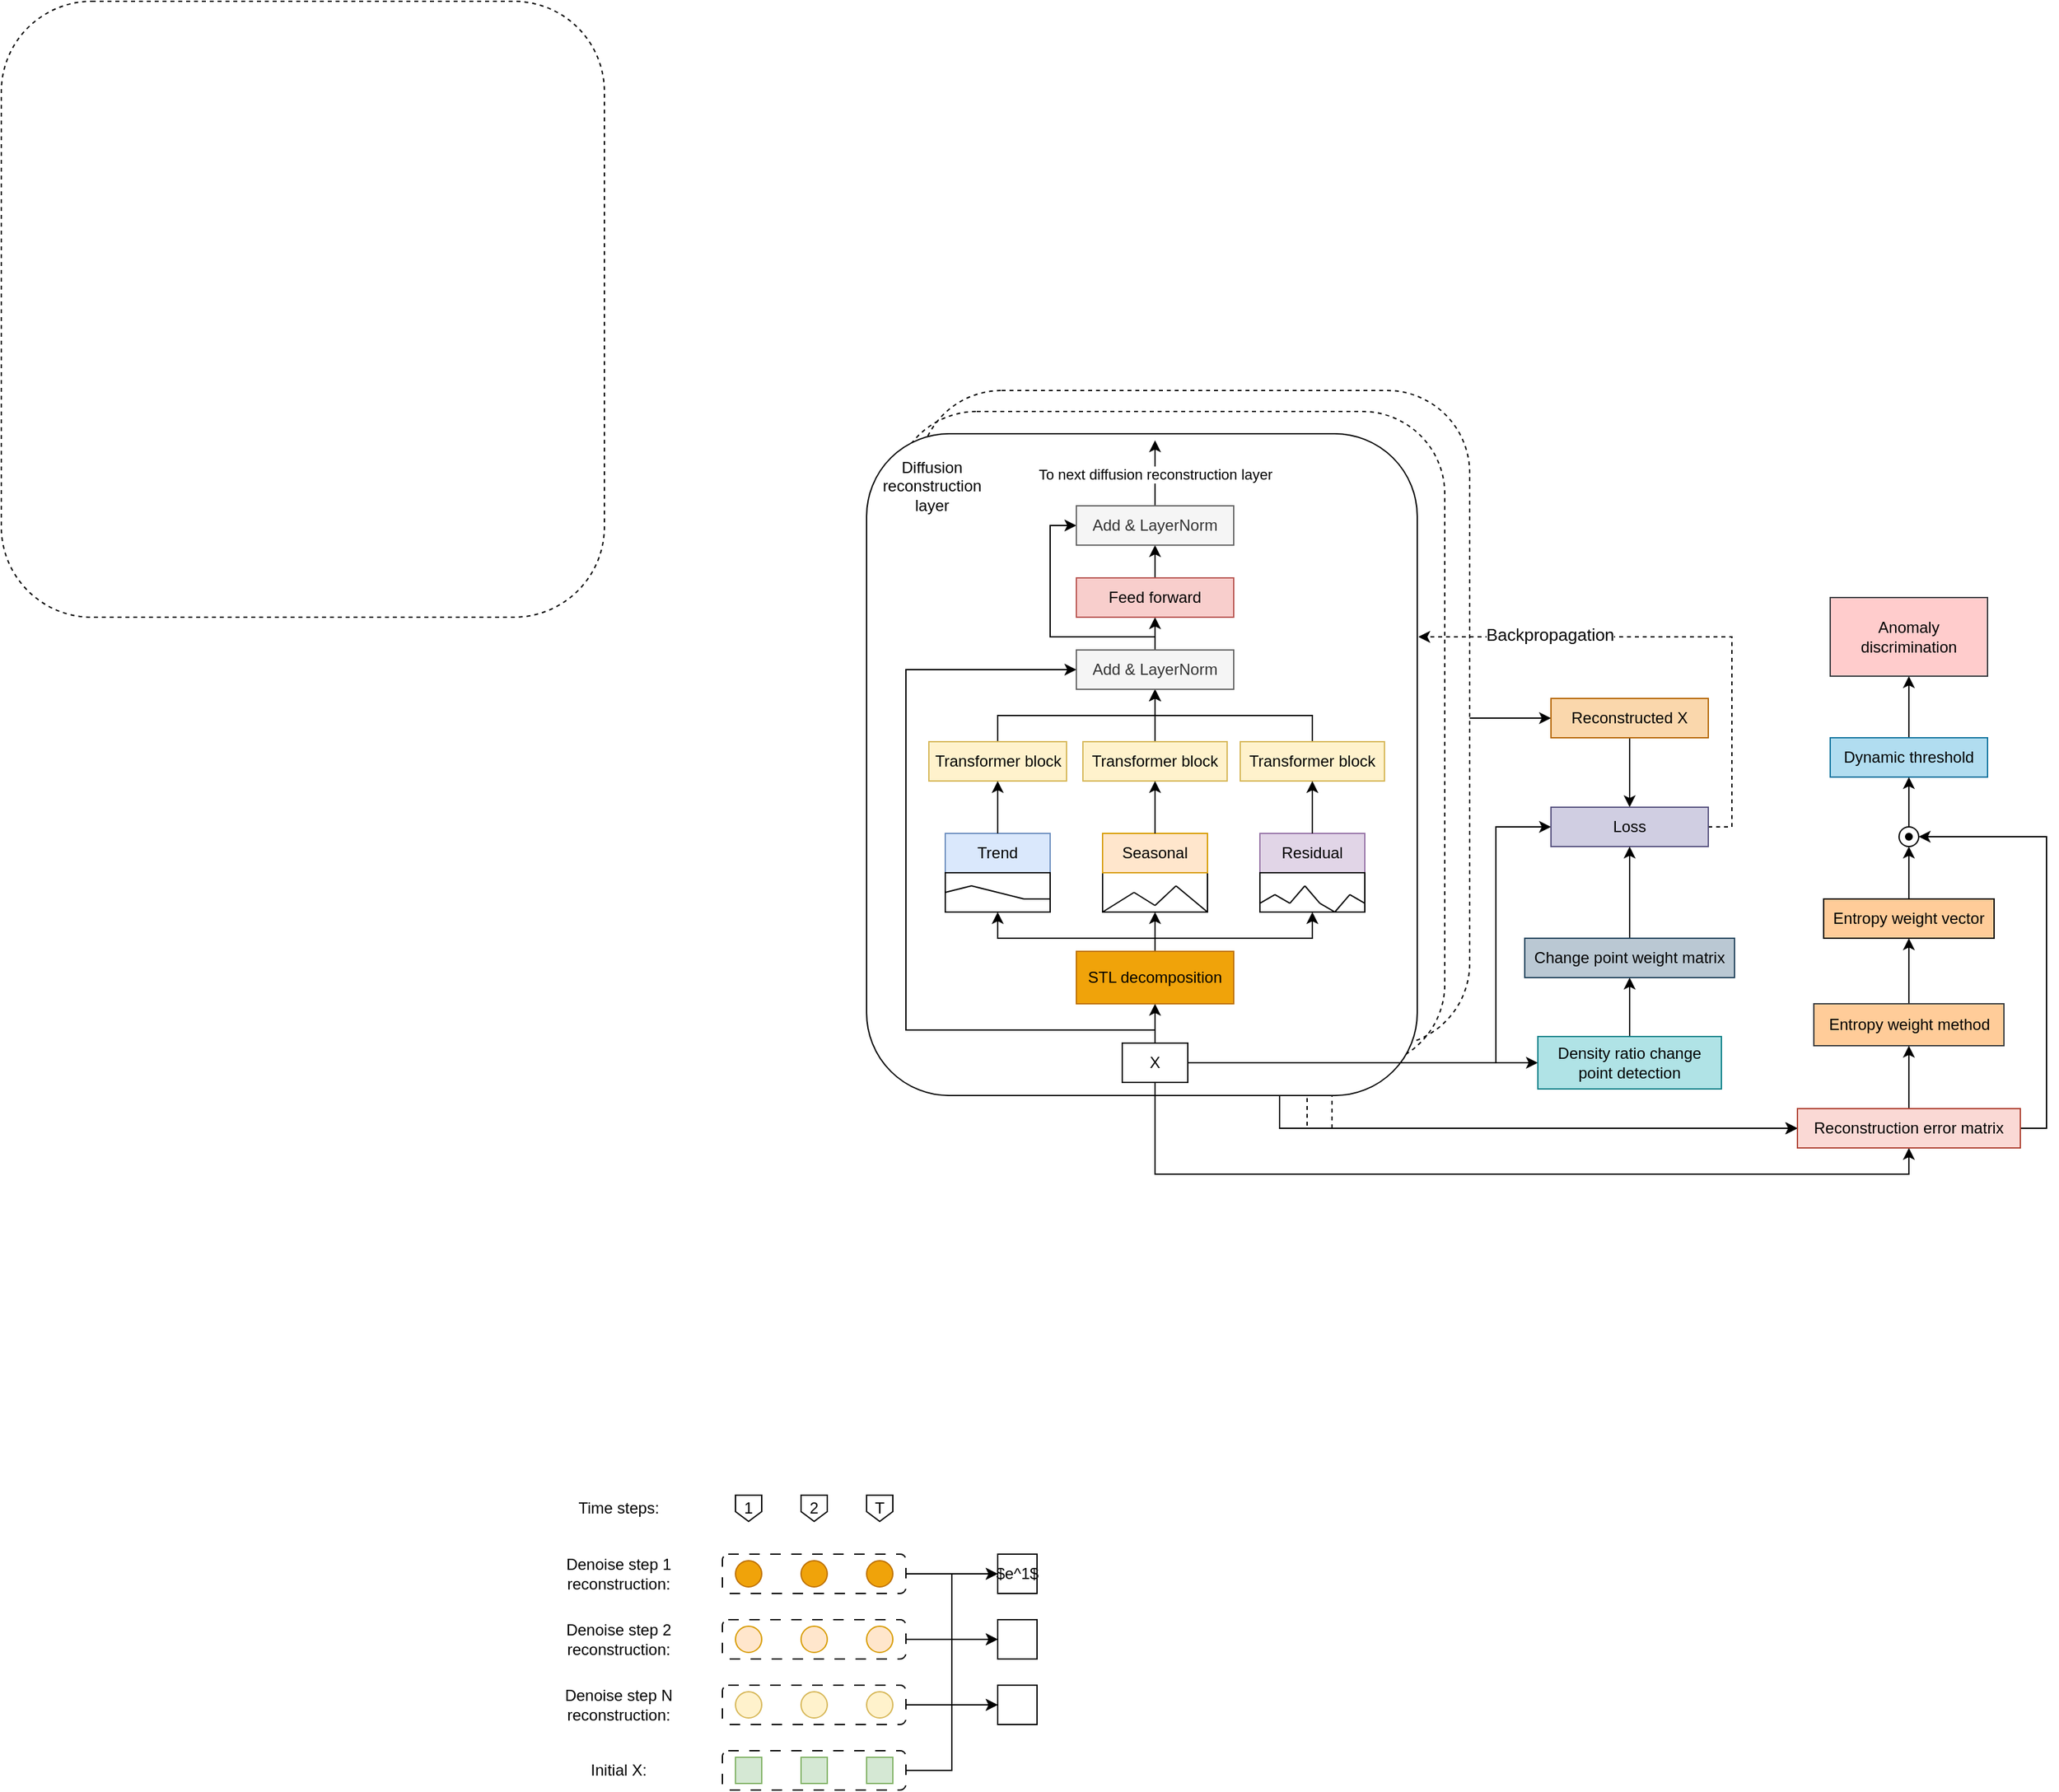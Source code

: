 <mxfile version="26.1.1">
  <diagram name="第 1 页" id="XNdrPRAzqTejw9C0-F5l">
    <mxGraphModel dx="1518" dy="1535" grid="1" gridSize="10" guides="1" tooltips="1" connect="1" arrows="1" fold="1" page="1" pageScale="1" pageWidth="827" pageHeight="1169" math="0" shadow="0">
      <root>
        <mxCell id="0" />
        <mxCell id="1" parent="0" />
        <mxCell id="PyTM0OaPz90ZbL3KX4yQ-135" style="edgeStyle=orthogonalEdgeStyle;rounded=0;orthogonalLoop=1;jettySize=auto;html=1;exitX=1;exitY=0.5;exitDx=0;exitDy=0;entryX=0;entryY=0.5;entryDx=0;entryDy=0;" edge="1" parent="1" source="PyTM0OaPz90ZbL3KX4yQ-125" target="PyTM0OaPz90ZbL3KX4yQ-129">
          <mxGeometry relative="1" as="geometry" />
        </mxCell>
        <mxCell id="PyTM0OaPz90ZbL3KX4yQ-125" value="" style="rounded=1;whiteSpace=wrap;html=1;fillColor=none;dashed=1;dashPattern=8 8;" vertex="1" parent="1">
          <mxGeometry x="-80" y="850" width="140" height="30" as="geometry" />
        </mxCell>
        <mxCell id="PyTM0OaPz90ZbL3KX4yQ-81" style="edgeStyle=orthogonalEdgeStyle;rounded=0;orthogonalLoop=1;jettySize=auto;html=1;exitX=0.75;exitY=1;exitDx=0;exitDy=0;entryX=0;entryY=0.5;entryDx=0;entryDy=0;dashed=1;" edge="1" parent="1" source="PyTM0OaPz90ZbL3KX4yQ-71" target="PyTM0OaPz90ZbL3KX4yQ-49">
          <mxGeometry relative="1" as="geometry">
            <mxPoint x="365.833" y="570" as="targetPoint" />
          </mxGeometry>
        </mxCell>
        <mxCell id="PyTM0OaPz90ZbL3KX4yQ-83" style="edgeStyle=orthogonalEdgeStyle;rounded=0;orthogonalLoop=1;jettySize=auto;html=1;exitX=0.75;exitY=1;exitDx=0;exitDy=0;entryX=0;entryY=0.5;entryDx=0;entryDy=0;dashed=1;" edge="1" parent="1" source="PyTM0OaPz90ZbL3KX4yQ-72" target="PyTM0OaPz90ZbL3KX4yQ-49">
          <mxGeometry relative="1" as="geometry">
            <mxPoint x="385" y="550" as="targetPoint" />
          </mxGeometry>
        </mxCell>
        <mxCell id="PyTM0OaPz90ZbL3KX4yQ-72" value="" style="rounded=1;whiteSpace=wrap;html=1;fillColor=none;dashed=1;" vertex="1" parent="1">
          <mxGeometry x="70" y="-38" width="420" height="500" as="geometry" />
        </mxCell>
        <mxCell id="PyTM0OaPz90ZbL3KX4yQ-71" value="" style="rounded=1;whiteSpace=wrap;html=1;fillColor=none;dashed=1;" vertex="1" parent="1">
          <mxGeometry x="51" y="-22" width="420" height="500" as="geometry" />
        </mxCell>
        <mxCell id="PyTM0OaPz90ZbL3KX4yQ-73" style="edgeStyle=orthogonalEdgeStyle;rounded=0;orthogonalLoop=1;jettySize=auto;html=1;exitX=1;exitY=0.5;exitDx=0;exitDy=0;entryX=0;entryY=0.5;entryDx=0;entryDy=0;" edge="1" parent="1" source="PyTM0OaPz90ZbL3KX4yQ-72" target="PyTM0OaPz90ZbL3KX4yQ-34">
          <mxGeometry relative="1" as="geometry" />
        </mxCell>
        <mxCell id="PyTM0OaPz90ZbL3KX4yQ-39" value="" style="rounded=1;whiteSpace=wrap;html=1;fillColor=none;dashed=1;" vertex="1" parent="1">
          <mxGeometry x="-630" y="-335" width="460" height="470" as="geometry" />
        </mxCell>
        <mxCell id="PyTM0OaPz90ZbL3KX4yQ-84" style="edgeStyle=orthogonalEdgeStyle;rounded=0;orthogonalLoop=1;jettySize=auto;html=1;exitX=0.75;exitY=1;exitDx=0;exitDy=0;entryX=0;entryY=0.5;entryDx=0;entryDy=0;" edge="1" parent="1" source="PyTM0OaPz90ZbL3KX4yQ-37" target="PyTM0OaPz90ZbL3KX4yQ-49">
          <mxGeometry relative="1" as="geometry">
            <mxPoint x="345" y="560" as="targetPoint" />
          </mxGeometry>
        </mxCell>
        <mxCell id="PyTM0OaPz90ZbL3KX4yQ-37" value="" style="rounded=1;whiteSpace=wrap;html=1;fillColor=default;" vertex="1" parent="1">
          <mxGeometry x="30" y="-5" width="420" height="505" as="geometry" />
        </mxCell>
        <mxCell id="PyTM0OaPz90ZbL3KX4yQ-51" style="edgeStyle=orthogonalEdgeStyle;rounded=0;orthogonalLoop=1;jettySize=auto;html=1;exitX=0.5;exitY=0;exitDx=0;exitDy=0;entryX=0.5;entryY=1;entryDx=0;entryDy=0;" edge="1" parent="1" source="PyTM0OaPz90ZbL3KX4yQ-1" target="PyTM0OaPz90ZbL3KX4yQ-5">
          <mxGeometry relative="1" as="geometry" />
        </mxCell>
        <mxCell id="PyTM0OaPz90ZbL3KX4yQ-69" style="edgeStyle=orthogonalEdgeStyle;rounded=0;orthogonalLoop=1;jettySize=auto;html=1;exitX=1;exitY=0.5;exitDx=0;exitDy=0;entryX=0;entryY=0.5;entryDx=0;entryDy=0;" edge="1" parent="1" source="PyTM0OaPz90ZbL3KX4yQ-1" target="PyTM0OaPz90ZbL3KX4yQ-33">
          <mxGeometry relative="1" as="geometry" />
        </mxCell>
        <mxCell id="PyTM0OaPz90ZbL3KX4yQ-75" style="edgeStyle=orthogonalEdgeStyle;rounded=0;orthogonalLoop=1;jettySize=auto;html=1;exitX=1;exitY=0.5;exitDx=0;exitDy=0;entryX=0;entryY=0.5;entryDx=0;entryDy=0;" edge="1" parent="1" source="PyTM0OaPz90ZbL3KX4yQ-1" target="PyTM0OaPz90ZbL3KX4yQ-44">
          <mxGeometry relative="1" as="geometry">
            <Array as="points">
              <mxPoint x="510" y="475" />
              <mxPoint x="510" y="295" />
            </Array>
          </mxGeometry>
        </mxCell>
        <mxCell id="PyTM0OaPz90ZbL3KX4yQ-85" style="edgeStyle=orthogonalEdgeStyle;rounded=0;orthogonalLoop=1;jettySize=auto;html=1;exitX=0.5;exitY=1;exitDx=0;exitDy=0;entryX=0.5;entryY=1;entryDx=0;entryDy=0;" edge="1" parent="1" source="PyTM0OaPz90ZbL3KX4yQ-1" target="PyTM0OaPz90ZbL3KX4yQ-49">
          <mxGeometry relative="1" as="geometry">
            <mxPoint x="250" y="570" as="targetPoint" />
          </mxGeometry>
        </mxCell>
        <mxCell id="PyTM0OaPz90ZbL3KX4yQ-1" value="X" style="rounded=0;whiteSpace=wrap;html=1;" vertex="1" parent="1">
          <mxGeometry x="225" y="460" width="50" height="30" as="geometry" />
        </mxCell>
        <mxCell id="PyTM0OaPz90ZbL3KX4yQ-52" style="edgeStyle=orthogonalEdgeStyle;rounded=0;orthogonalLoop=1;jettySize=auto;html=1;exitX=0.5;exitY=0;exitDx=0;exitDy=0;entryX=0.5;entryY=1;entryDx=0;entryDy=0;" edge="1" parent="1" source="PyTM0OaPz90ZbL3KX4yQ-5" target="PyTM0OaPz90ZbL3KX4yQ-6">
          <mxGeometry relative="1" as="geometry">
            <Array as="points">
              <mxPoint x="250" y="380" />
              <mxPoint x="130" y="380" />
            </Array>
          </mxGeometry>
        </mxCell>
        <mxCell id="PyTM0OaPz90ZbL3KX4yQ-56" style="edgeStyle=orthogonalEdgeStyle;rounded=0;orthogonalLoop=1;jettySize=auto;html=1;exitX=0.5;exitY=0;exitDx=0;exitDy=0;entryX=0.5;entryY=1;entryDx=0;entryDy=0;" edge="1" parent="1" source="PyTM0OaPz90ZbL3KX4yQ-5" target="PyTM0OaPz90ZbL3KX4yQ-18">
          <mxGeometry relative="1" as="geometry" />
        </mxCell>
        <mxCell id="PyTM0OaPz90ZbL3KX4yQ-57" style="edgeStyle=orthogonalEdgeStyle;rounded=0;orthogonalLoop=1;jettySize=auto;html=1;exitX=0.5;exitY=0;exitDx=0;exitDy=0;entryX=0.5;entryY=1;entryDx=0;entryDy=0;" edge="1" parent="1" source="PyTM0OaPz90ZbL3KX4yQ-5" target="PyTM0OaPz90ZbL3KX4yQ-20">
          <mxGeometry relative="1" as="geometry">
            <Array as="points">
              <mxPoint x="250" y="380" />
              <mxPoint x="370" y="380" />
            </Array>
          </mxGeometry>
        </mxCell>
        <mxCell id="PyTM0OaPz90ZbL3KX4yQ-5" value="STL decomposition" style="rounded=0;whiteSpace=wrap;html=1;fillColor=#f0a30a;strokeColor=#BD7000;fontColor=#000000;" vertex="1" parent="1">
          <mxGeometry x="190" y="390" width="120" height="40" as="geometry" />
        </mxCell>
        <mxCell id="PyTM0OaPz90ZbL3KX4yQ-60" style="edgeStyle=orthogonalEdgeStyle;rounded=0;orthogonalLoop=1;jettySize=auto;html=1;exitX=0.5;exitY=0;exitDx=0;exitDy=0;entryX=0.5;entryY=1;entryDx=0;entryDy=0;" edge="1" parent="1" source="PyTM0OaPz90ZbL3KX4yQ-29" target="PyTM0OaPz90ZbL3KX4yQ-32">
          <mxGeometry relative="1" as="geometry" />
        </mxCell>
        <mxCell id="PyTM0OaPz90ZbL3KX4yQ-29" value="Transformer block" style="rounded=0;whiteSpace=wrap;html=1;fillColor=#fff2cc;strokeColor=#d6b656;" vertex="1" parent="1">
          <mxGeometry x="77.5" y="230" width="105" height="30" as="geometry" />
        </mxCell>
        <mxCell id="PyTM0OaPz90ZbL3KX4yQ-61" style="edgeStyle=orthogonalEdgeStyle;rounded=0;orthogonalLoop=1;jettySize=auto;html=1;exitX=0.5;exitY=0;exitDx=0;exitDy=0;entryX=0.5;entryY=1;entryDx=0;entryDy=0;" edge="1" parent="1" source="PyTM0OaPz90ZbL3KX4yQ-30" target="PyTM0OaPz90ZbL3KX4yQ-32">
          <mxGeometry relative="1" as="geometry" />
        </mxCell>
        <mxCell id="PyTM0OaPz90ZbL3KX4yQ-30" value="Transformer block" style="rounded=0;whiteSpace=wrap;html=1;fillColor=#fff2cc;strokeColor=#d6b656;" vertex="1" parent="1">
          <mxGeometry x="195" y="230" width="110" height="30" as="geometry" />
        </mxCell>
        <mxCell id="PyTM0OaPz90ZbL3KX4yQ-62" style="edgeStyle=orthogonalEdgeStyle;rounded=0;orthogonalLoop=1;jettySize=auto;html=1;exitX=0.5;exitY=0;exitDx=0;exitDy=0;entryX=0.5;entryY=1;entryDx=0;entryDy=0;" edge="1" parent="1" source="PyTM0OaPz90ZbL3KX4yQ-31" target="PyTM0OaPz90ZbL3KX4yQ-32">
          <mxGeometry relative="1" as="geometry" />
        </mxCell>
        <mxCell id="PyTM0OaPz90ZbL3KX4yQ-31" value="Transformer block" style="rounded=0;whiteSpace=wrap;html=1;fillColor=#fff2cc;strokeColor=#d6b656;" vertex="1" parent="1">
          <mxGeometry x="315" y="230" width="110" height="30" as="geometry" />
        </mxCell>
        <mxCell id="PyTM0OaPz90ZbL3KX4yQ-63" style="edgeStyle=orthogonalEdgeStyle;rounded=0;orthogonalLoop=1;jettySize=auto;html=1;exitX=0.5;exitY=0;exitDx=0;exitDy=0;entryX=0.5;entryY=1;entryDx=0;entryDy=0;" edge="1" parent="1" source="PyTM0OaPz90ZbL3KX4yQ-32" target="PyTM0OaPz90ZbL3KX4yQ-35">
          <mxGeometry relative="1" as="geometry" />
        </mxCell>
        <mxCell id="PyTM0OaPz90ZbL3KX4yQ-66" style="edgeStyle=orthogonalEdgeStyle;rounded=0;orthogonalLoop=1;jettySize=auto;html=1;exitX=0.5;exitY=0;exitDx=0;exitDy=0;entryX=0;entryY=0.5;entryDx=0;entryDy=0;" edge="1" parent="1" source="PyTM0OaPz90ZbL3KX4yQ-32" target="PyTM0OaPz90ZbL3KX4yQ-36">
          <mxGeometry relative="1" as="geometry">
            <Array as="points">
              <mxPoint x="250" y="150" />
              <mxPoint x="170" y="150" />
              <mxPoint x="170" y="65" />
            </Array>
          </mxGeometry>
        </mxCell>
        <mxCell id="PyTM0OaPz90ZbL3KX4yQ-32" value="Add &amp;amp; LayerNorm" style="rounded=0;whiteSpace=wrap;html=1;fillColor=#f5f5f5;fontColor=#333333;strokeColor=#666666;" vertex="1" parent="1">
          <mxGeometry x="190" y="160" width="120" height="30" as="geometry" />
        </mxCell>
        <mxCell id="PyTM0OaPz90ZbL3KX4yQ-70" style="edgeStyle=orthogonalEdgeStyle;rounded=0;orthogonalLoop=1;jettySize=auto;html=1;exitX=0.5;exitY=0;exitDx=0;exitDy=0;entryX=0.5;entryY=1;entryDx=0;entryDy=0;" edge="1" parent="1" source="PyTM0OaPz90ZbL3KX4yQ-33" target="PyTM0OaPz90ZbL3KX4yQ-45">
          <mxGeometry relative="1" as="geometry" />
        </mxCell>
        <mxCell id="PyTM0OaPz90ZbL3KX4yQ-33" value="Density ratio change point detection" style="rounded=0;whiteSpace=wrap;html=1;fillColor=#b0e3e6;strokeColor=#0e8088;" vertex="1" parent="1">
          <mxGeometry x="542" y="455" width="140" height="40" as="geometry" />
        </mxCell>
        <mxCell id="PyTM0OaPz90ZbL3KX4yQ-76" style="edgeStyle=orthogonalEdgeStyle;rounded=0;orthogonalLoop=1;jettySize=auto;html=1;exitX=0.5;exitY=1;exitDx=0;exitDy=0;entryX=0.5;entryY=0;entryDx=0;entryDy=0;" edge="1" parent="1" source="PyTM0OaPz90ZbL3KX4yQ-34" target="PyTM0OaPz90ZbL3KX4yQ-44">
          <mxGeometry relative="1" as="geometry" />
        </mxCell>
        <mxCell id="PyTM0OaPz90ZbL3KX4yQ-34" value="Reconstructed X" style="rounded=0;whiteSpace=wrap;html=1;fillColor=#fad7ac;strokeColor=#b46504;" vertex="1" parent="1">
          <mxGeometry x="552" y="197" width="120" height="30" as="geometry" />
        </mxCell>
        <mxCell id="PyTM0OaPz90ZbL3KX4yQ-64" style="edgeStyle=orthogonalEdgeStyle;rounded=0;orthogonalLoop=1;jettySize=auto;html=1;exitX=0.5;exitY=0;exitDx=0;exitDy=0;entryX=0.5;entryY=1;entryDx=0;entryDy=0;" edge="1" parent="1" source="PyTM0OaPz90ZbL3KX4yQ-35" target="PyTM0OaPz90ZbL3KX4yQ-36">
          <mxGeometry relative="1" as="geometry" />
        </mxCell>
        <mxCell id="PyTM0OaPz90ZbL3KX4yQ-35" value="Feed forward" style="rounded=0;whiteSpace=wrap;html=1;fillColor=#f8cecc;strokeColor=#b85450;" vertex="1" parent="1">
          <mxGeometry x="190" y="105" width="120" height="30" as="geometry" />
        </mxCell>
        <mxCell id="PyTM0OaPz90ZbL3KX4yQ-67" style="edgeStyle=orthogonalEdgeStyle;rounded=0;orthogonalLoop=1;jettySize=auto;html=1;exitX=0.5;exitY=0;exitDx=0;exitDy=0;" edge="1" parent="1" source="PyTM0OaPz90ZbL3KX4yQ-36">
          <mxGeometry relative="1" as="geometry">
            <mxPoint x="250" as="targetPoint" />
          </mxGeometry>
        </mxCell>
        <mxCell id="PyTM0OaPz90ZbL3KX4yQ-68" value="To next diffusion reconstruction layer" style="edgeLabel;html=1;align=center;verticalAlign=middle;resizable=0;points=[];" vertex="1" connectable="0" parent="PyTM0OaPz90ZbL3KX4yQ-67">
          <mxGeometry x="-0.055" relative="1" as="geometry">
            <mxPoint as="offset" />
          </mxGeometry>
        </mxCell>
        <mxCell id="PyTM0OaPz90ZbL3KX4yQ-36" value="Add &amp;amp; LayerNorm" style="rounded=0;whiteSpace=wrap;html=1;fillColor=#f5f5f5;fontColor=#333333;strokeColor=#666666;" vertex="1" parent="1">
          <mxGeometry x="190" y="50" width="120" height="30" as="geometry" />
        </mxCell>
        <mxCell id="PyTM0OaPz90ZbL3KX4yQ-40" value="" style="group" vertex="1" connectable="0" parent="1">
          <mxGeometry x="210" y="300" width="80" height="60" as="geometry" />
        </mxCell>
        <mxCell id="PyTM0OaPz90ZbL3KX4yQ-18" value="" style="rounded=0;whiteSpace=wrap;html=1;" vertex="1" parent="PyTM0OaPz90ZbL3KX4yQ-40">
          <mxGeometry y="30" width="80" height="30" as="geometry" />
        </mxCell>
        <mxCell id="PyTM0OaPz90ZbL3KX4yQ-3" value="Seasonal" style="rounded=0;whiteSpace=wrap;html=1;fillColor=#ffe6cc;strokeColor=#d79b00;" vertex="1" parent="PyTM0OaPz90ZbL3KX4yQ-40">
          <mxGeometry width="80" height="30" as="geometry" />
        </mxCell>
        <mxCell id="PyTM0OaPz90ZbL3KX4yQ-19" value="" style="group" vertex="1" connectable="0" parent="PyTM0OaPz90ZbL3KX4yQ-40">
          <mxGeometry y="40" width="80" height="20" as="geometry" />
        </mxCell>
        <mxCell id="PyTM0OaPz90ZbL3KX4yQ-14" value="" style="endArrow=none;html=1;rounded=0;" edge="1" parent="PyTM0OaPz90ZbL3KX4yQ-19">
          <mxGeometry width="50" height="50" relative="1" as="geometry">
            <mxPoint y="20" as="sourcePoint" />
            <mxPoint x="24" y="5" as="targetPoint" />
          </mxGeometry>
        </mxCell>
        <mxCell id="PyTM0OaPz90ZbL3KX4yQ-15" value="" style="endArrow=none;html=1;rounded=0;" edge="1" parent="PyTM0OaPz90ZbL3KX4yQ-19">
          <mxGeometry width="50" height="50" relative="1" as="geometry">
            <mxPoint x="24" y="5" as="sourcePoint" />
            <mxPoint x="40" y="15" as="targetPoint" />
          </mxGeometry>
        </mxCell>
        <mxCell id="PyTM0OaPz90ZbL3KX4yQ-16" value="" style="endArrow=none;html=1;rounded=0;" edge="1" parent="PyTM0OaPz90ZbL3KX4yQ-19">
          <mxGeometry width="50" height="50" relative="1" as="geometry">
            <mxPoint x="40" y="15" as="sourcePoint" />
            <mxPoint x="56" as="targetPoint" />
          </mxGeometry>
        </mxCell>
        <mxCell id="PyTM0OaPz90ZbL3KX4yQ-17" value="" style="endArrow=none;html=1;rounded=0;" edge="1" parent="PyTM0OaPz90ZbL3KX4yQ-19">
          <mxGeometry width="50" height="50" relative="1" as="geometry">
            <mxPoint x="56" as="sourcePoint" />
            <mxPoint x="80" y="20" as="targetPoint" />
          </mxGeometry>
        </mxCell>
        <mxCell id="PyTM0OaPz90ZbL3KX4yQ-41" value="" style="group" vertex="1" connectable="0" parent="1">
          <mxGeometry x="330" y="300" width="170" height="180" as="geometry" />
        </mxCell>
        <mxCell id="PyTM0OaPz90ZbL3KX4yQ-4" value="Residual" style="rounded=0;whiteSpace=wrap;html=1;fillColor=#e1d5e7;strokeColor=#9673a6;" vertex="1" parent="PyTM0OaPz90ZbL3KX4yQ-41">
          <mxGeometry width="80" height="30" as="geometry" />
        </mxCell>
        <mxCell id="PyTM0OaPz90ZbL3KX4yQ-20" value="" style="rounded=0;whiteSpace=wrap;html=1;" vertex="1" parent="PyTM0OaPz90ZbL3KX4yQ-41">
          <mxGeometry y="30" width="80" height="30" as="geometry" />
        </mxCell>
        <mxCell id="PyTM0OaPz90ZbL3KX4yQ-28" value="" style="group" vertex="1" connectable="0" parent="PyTM0OaPz90ZbL3KX4yQ-41">
          <mxGeometry y="40" width="80" height="20" as="geometry" />
        </mxCell>
        <mxCell id="PyTM0OaPz90ZbL3KX4yQ-21" value="" style="endArrow=none;html=1;rounded=0;" edge="1" parent="PyTM0OaPz90ZbL3KX4yQ-28">
          <mxGeometry width="50" height="50" relative="1" as="geometry">
            <mxPoint y="13.333" as="sourcePoint" />
            <mxPoint x="11.429" y="6.667" as="targetPoint" />
          </mxGeometry>
        </mxCell>
        <mxCell id="PyTM0OaPz90ZbL3KX4yQ-22" value="" style="endArrow=none;html=1;rounded=0;" edge="1" parent="PyTM0OaPz90ZbL3KX4yQ-28">
          <mxGeometry width="50" height="50" relative="1" as="geometry">
            <mxPoint x="11.429" y="6.667" as="sourcePoint" />
            <mxPoint x="22.857" y="13.333" as="targetPoint" />
          </mxGeometry>
        </mxCell>
        <mxCell id="PyTM0OaPz90ZbL3KX4yQ-23" value="" style="endArrow=none;html=1;rounded=0;" edge="1" parent="PyTM0OaPz90ZbL3KX4yQ-28">
          <mxGeometry width="50" height="50" relative="1" as="geometry">
            <mxPoint x="22.857" y="13.333" as="sourcePoint" />
            <mxPoint x="34.286" as="targetPoint" />
          </mxGeometry>
        </mxCell>
        <mxCell id="PyTM0OaPz90ZbL3KX4yQ-24" value="" style="endArrow=none;html=1;rounded=0;" edge="1" parent="PyTM0OaPz90ZbL3KX4yQ-28">
          <mxGeometry width="50" height="50" relative="1" as="geometry">
            <mxPoint x="34.286" as="sourcePoint" />
            <mxPoint x="45.714" y="13.333" as="targetPoint" />
          </mxGeometry>
        </mxCell>
        <mxCell id="PyTM0OaPz90ZbL3KX4yQ-25" value="" style="endArrow=none;html=1;rounded=0;" edge="1" parent="PyTM0OaPz90ZbL3KX4yQ-28">
          <mxGeometry width="50" height="50" relative="1" as="geometry">
            <mxPoint x="45.714" y="13.333" as="sourcePoint" />
            <mxPoint x="57.143" y="20" as="targetPoint" />
          </mxGeometry>
        </mxCell>
        <mxCell id="PyTM0OaPz90ZbL3KX4yQ-26" value="" style="endArrow=none;html=1;rounded=0;" edge="1" parent="PyTM0OaPz90ZbL3KX4yQ-28">
          <mxGeometry width="50" height="50" relative="1" as="geometry">
            <mxPoint x="57.143" y="20" as="sourcePoint" />
            <mxPoint x="68.571" y="6.667" as="targetPoint" />
          </mxGeometry>
        </mxCell>
        <mxCell id="PyTM0OaPz90ZbL3KX4yQ-27" value="" style="endArrow=none;html=1;rounded=0;" edge="1" parent="PyTM0OaPz90ZbL3KX4yQ-28">
          <mxGeometry width="50" height="50" relative="1" as="geometry">
            <mxPoint x="68.571" y="6.667" as="sourcePoint" />
            <mxPoint x="80" y="13.333" as="targetPoint" />
          </mxGeometry>
        </mxCell>
        <mxCell id="PyTM0OaPz90ZbL3KX4yQ-42" value="" style="group" vertex="1" connectable="0" parent="1">
          <mxGeometry x="90" y="300" width="80" height="60" as="geometry" />
        </mxCell>
        <mxCell id="PyTM0OaPz90ZbL3KX4yQ-2" value="Trend" style="rounded=0;whiteSpace=wrap;html=1;fillColor=#dae8fc;strokeColor=#6c8ebf;" vertex="1" parent="PyTM0OaPz90ZbL3KX4yQ-42">
          <mxGeometry width="80" height="30" as="geometry" />
        </mxCell>
        <mxCell id="PyTM0OaPz90ZbL3KX4yQ-6" value="" style="rounded=0;whiteSpace=wrap;html=1;" vertex="1" parent="PyTM0OaPz90ZbL3KX4yQ-42">
          <mxGeometry y="30" width="80" height="30" as="geometry" />
        </mxCell>
        <mxCell id="PyTM0OaPz90ZbL3KX4yQ-11" value="" style="group" vertex="1" connectable="0" parent="PyTM0OaPz90ZbL3KX4yQ-42">
          <mxGeometry y="40" width="80" height="10" as="geometry" />
        </mxCell>
        <mxCell id="PyTM0OaPz90ZbL3KX4yQ-7" value="" style="endArrow=none;html=1;rounded=0;" edge="1" parent="PyTM0OaPz90ZbL3KX4yQ-11">
          <mxGeometry width="50" height="50" relative="1" as="geometry">
            <mxPoint y="5" as="sourcePoint" />
            <mxPoint x="20" as="targetPoint" />
          </mxGeometry>
        </mxCell>
        <mxCell id="PyTM0OaPz90ZbL3KX4yQ-8" value="" style="endArrow=none;html=1;rounded=0;" edge="1" parent="PyTM0OaPz90ZbL3KX4yQ-11">
          <mxGeometry width="50" height="50" relative="1" as="geometry">
            <mxPoint x="20" as="sourcePoint" />
            <mxPoint x="40" y="5" as="targetPoint" />
          </mxGeometry>
        </mxCell>
        <mxCell id="PyTM0OaPz90ZbL3KX4yQ-9" value="" style="endArrow=none;html=1;rounded=0;" edge="1" parent="PyTM0OaPz90ZbL3KX4yQ-11">
          <mxGeometry width="50" height="50" relative="1" as="geometry">
            <mxPoint x="40" y="5" as="sourcePoint" />
            <mxPoint x="60" y="10" as="targetPoint" />
          </mxGeometry>
        </mxCell>
        <mxCell id="PyTM0OaPz90ZbL3KX4yQ-10" value="" style="endArrow=none;html=1;rounded=0;" edge="1" parent="PyTM0OaPz90ZbL3KX4yQ-11">
          <mxGeometry width="50" height="50" relative="1" as="geometry">
            <mxPoint x="60" y="10" as="sourcePoint" />
            <mxPoint x="80" y="10" as="targetPoint" />
          </mxGeometry>
        </mxCell>
        <mxCell id="PyTM0OaPz90ZbL3KX4yQ-78" style="edgeStyle=orthogonalEdgeStyle;rounded=0;orthogonalLoop=1;jettySize=auto;html=1;exitX=1;exitY=0.5;exitDx=0;exitDy=0;entryX=1.002;entryY=0.306;entryDx=0;entryDy=0;dashed=1;entryPerimeter=0;" edge="1" parent="1" source="PyTM0OaPz90ZbL3KX4yQ-44" target="PyTM0OaPz90ZbL3KX4yQ-37">
          <mxGeometry relative="1" as="geometry">
            <Array as="points">
              <mxPoint x="690" y="295" />
              <mxPoint x="690" y="150" />
              <mxPoint x="451" y="150" />
            </Array>
          </mxGeometry>
        </mxCell>
        <mxCell id="PyTM0OaPz90ZbL3KX4yQ-80" value="&lt;font style=&quot;font-size: 13px;&quot;&gt;Backpropagation&lt;/font&gt;" style="edgeLabel;html=1;align=center;verticalAlign=middle;resizable=0;points=[];" vertex="1" connectable="0" parent="PyTM0OaPz90ZbL3KX4yQ-78">
          <mxGeometry x="0.502" y="-2" relative="1" as="geometry">
            <mxPoint as="offset" />
          </mxGeometry>
        </mxCell>
        <mxCell id="PyTM0OaPz90ZbL3KX4yQ-44" value="Loss" style="rounded=0;whiteSpace=wrap;html=1;fillColor=#d0cee2;strokeColor=#56517e;" vertex="1" parent="1">
          <mxGeometry x="552" y="280" width="120" height="30" as="geometry" />
        </mxCell>
        <mxCell id="PyTM0OaPz90ZbL3KX4yQ-77" style="edgeStyle=orthogonalEdgeStyle;rounded=0;orthogonalLoop=1;jettySize=auto;html=1;exitX=0.5;exitY=0;exitDx=0;exitDy=0;entryX=0.5;entryY=1;entryDx=0;entryDy=0;" edge="1" parent="1" source="PyTM0OaPz90ZbL3KX4yQ-45" target="PyTM0OaPz90ZbL3KX4yQ-44">
          <mxGeometry relative="1" as="geometry" />
        </mxCell>
        <mxCell id="PyTM0OaPz90ZbL3KX4yQ-45" value="Change point weight matrix" style="rounded=0;whiteSpace=wrap;html=1;fillColor=#bac8d3;strokeColor=#23445d;" vertex="1" parent="1">
          <mxGeometry x="532" y="380" width="160" height="30" as="geometry" />
        </mxCell>
        <mxCell id="PyTM0OaPz90ZbL3KX4yQ-96" style="edgeStyle=orthogonalEdgeStyle;rounded=0;orthogonalLoop=1;jettySize=auto;html=1;exitX=0.5;exitY=0;exitDx=0;exitDy=0;entryX=0.5;entryY=1;entryDx=0;entryDy=0;" edge="1" parent="1" source="PyTM0OaPz90ZbL3KX4yQ-46" target="PyTM0OaPz90ZbL3KX4yQ-50">
          <mxGeometry relative="1" as="geometry" />
        </mxCell>
        <mxCell id="PyTM0OaPz90ZbL3KX4yQ-46" value="Dynamic threshold" style="rounded=0;whiteSpace=wrap;html=1;fillColor=#b1ddf0;strokeColor=#10739e;" vertex="1" parent="1">
          <mxGeometry x="765" y="227" width="120" height="30" as="geometry" />
        </mxCell>
        <mxCell id="PyTM0OaPz90ZbL3KX4yQ-93" style="edgeStyle=orthogonalEdgeStyle;rounded=0;orthogonalLoop=1;jettySize=auto;html=1;exitX=0.5;exitY=0;exitDx=0;exitDy=0;entryX=0.5;entryY=1;entryDx=0;entryDy=0;" edge="1" parent="1" source="PyTM0OaPz90ZbL3KX4yQ-47" target="PyTM0OaPz90ZbL3KX4yQ-48">
          <mxGeometry relative="1" as="geometry" />
        </mxCell>
        <mxCell id="PyTM0OaPz90ZbL3KX4yQ-47" value="Entropy weight method" style="rounded=0;whiteSpace=wrap;html=1;fillColor=#ffcc99;strokeColor=#36393d;" vertex="1" parent="1">
          <mxGeometry x="752.5" y="430" width="145" height="32" as="geometry" />
        </mxCell>
        <mxCell id="PyTM0OaPz90ZbL3KX4yQ-94" style="edgeStyle=orthogonalEdgeStyle;rounded=0;orthogonalLoop=1;jettySize=auto;html=1;exitX=0.5;exitY=0;exitDx=0;exitDy=0;entryX=0.5;entryY=1;entryDx=0;entryDy=0;" edge="1" parent="1" source="PyTM0OaPz90ZbL3KX4yQ-48" target="PyTM0OaPz90ZbL3KX4yQ-88">
          <mxGeometry relative="1" as="geometry" />
        </mxCell>
        <mxCell id="PyTM0OaPz90ZbL3KX4yQ-48" value="Entropy weight vector" style="rounded=0;whiteSpace=wrap;html=1;fillColor=#FFCC99;" vertex="1" parent="1">
          <mxGeometry x="760" y="350" width="130" height="30" as="geometry" />
        </mxCell>
        <mxCell id="PyTM0OaPz90ZbL3KX4yQ-86" style="edgeStyle=orthogonalEdgeStyle;rounded=0;orthogonalLoop=1;jettySize=auto;html=1;exitX=1;exitY=0.5;exitDx=0;exitDy=0;entryX=1;entryY=0.5;entryDx=0;entryDy=0;" edge="1" parent="1" source="PyTM0OaPz90ZbL3KX4yQ-49" target="PyTM0OaPz90ZbL3KX4yQ-88">
          <mxGeometry relative="1" as="geometry">
            <mxPoint x="970" y="290" as="targetPoint" />
          </mxGeometry>
        </mxCell>
        <mxCell id="PyTM0OaPz90ZbL3KX4yQ-92" style="edgeStyle=orthogonalEdgeStyle;rounded=0;orthogonalLoop=1;jettySize=auto;html=1;exitX=0.5;exitY=0;exitDx=0;exitDy=0;entryX=0.5;entryY=1;entryDx=0;entryDy=0;" edge="1" parent="1" source="PyTM0OaPz90ZbL3KX4yQ-49" target="PyTM0OaPz90ZbL3KX4yQ-47">
          <mxGeometry relative="1" as="geometry" />
        </mxCell>
        <mxCell id="PyTM0OaPz90ZbL3KX4yQ-49" value="Reconstruction error matrix" style="rounded=0;whiteSpace=wrap;html=1;fillColor=#fad9d5;strokeColor=#ae4132;" vertex="1" parent="1">
          <mxGeometry x="740" y="510" width="170" height="30" as="geometry" />
        </mxCell>
        <mxCell id="PyTM0OaPz90ZbL3KX4yQ-50" value="Anomaly discrimination" style="rounded=0;whiteSpace=wrap;html=1;fillColor=#ffcccc;strokeColor=#36393d;" vertex="1" parent="1">
          <mxGeometry x="765" y="120" width="120" height="60" as="geometry" />
        </mxCell>
        <mxCell id="PyTM0OaPz90ZbL3KX4yQ-53" style="edgeStyle=orthogonalEdgeStyle;rounded=0;orthogonalLoop=1;jettySize=auto;html=1;exitX=0.5;exitY=0;exitDx=0;exitDy=0;entryX=0.5;entryY=1;entryDx=0;entryDy=0;" edge="1" parent="1" source="PyTM0OaPz90ZbL3KX4yQ-2" target="PyTM0OaPz90ZbL3KX4yQ-29">
          <mxGeometry relative="1" as="geometry" />
        </mxCell>
        <mxCell id="PyTM0OaPz90ZbL3KX4yQ-54" style="edgeStyle=orthogonalEdgeStyle;rounded=0;orthogonalLoop=1;jettySize=auto;html=1;exitX=0.5;exitY=0;exitDx=0;exitDy=0;entryX=0.5;entryY=1;entryDx=0;entryDy=0;" edge="1" parent="1" source="PyTM0OaPz90ZbL3KX4yQ-3" target="PyTM0OaPz90ZbL3KX4yQ-30">
          <mxGeometry relative="1" as="geometry" />
        </mxCell>
        <mxCell id="PyTM0OaPz90ZbL3KX4yQ-55" style="edgeStyle=orthogonalEdgeStyle;rounded=0;orthogonalLoop=1;jettySize=auto;html=1;exitX=0.5;exitY=0;exitDx=0;exitDy=0;entryX=0.5;entryY=1;entryDx=0;entryDy=0;" edge="1" parent="1" source="PyTM0OaPz90ZbL3KX4yQ-4" target="PyTM0OaPz90ZbL3KX4yQ-31">
          <mxGeometry relative="1" as="geometry" />
        </mxCell>
        <mxCell id="PyTM0OaPz90ZbL3KX4yQ-59" style="edgeStyle=orthogonalEdgeStyle;rounded=0;orthogonalLoop=1;jettySize=auto;html=1;exitX=0.5;exitY=0;exitDx=0;exitDy=0;entryX=0;entryY=0.5;entryDx=0;entryDy=0;" edge="1" parent="1" source="PyTM0OaPz90ZbL3KX4yQ-1" target="PyTM0OaPz90ZbL3KX4yQ-32">
          <mxGeometry relative="1" as="geometry">
            <mxPoint x="250" y="460" as="sourcePoint" />
            <mxPoint x="200" y="175" as="targetPoint" />
            <Array as="points">
              <mxPoint x="250" y="450" />
              <mxPoint x="60" y="450" />
              <mxPoint x="60" y="175" />
            </Array>
          </mxGeometry>
        </mxCell>
        <mxCell id="PyTM0OaPz90ZbL3KX4yQ-90" value="" style="group" vertex="1" connectable="0" parent="1">
          <mxGeometry x="817.5" y="295" width="15" height="15" as="geometry" />
        </mxCell>
        <mxCell id="PyTM0OaPz90ZbL3KX4yQ-88" value="" style="ellipse;whiteSpace=wrap;html=1;aspect=fixed;" vertex="1" parent="PyTM0OaPz90ZbL3KX4yQ-90">
          <mxGeometry width="15" height="15" as="geometry" />
        </mxCell>
        <mxCell id="PyTM0OaPz90ZbL3KX4yQ-89" value="" style="ellipse;whiteSpace=wrap;html=1;aspect=fixed;gradientColor=none;fillColor=#000000;" vertex="1" parent="PyTM0OaPz90ZbL3KX4yQ-90">
          <mxGeometry x="5" y="5" width="5" height="5" as="geometry" />
        </mxCell>
        <mxCell id="PyTM0OaPz90ZbL3KX4yQ-95" style="edgeStyle=orthogonalEdgeStyle;rounded=0;orthogonalLoop=1;jettySize=auto;html=1;exitX=0.5;exitY=0;exitDx=0;exitDy=0;entryX=0.5;entryY=1;entryDx=0;entryDy=0;" edge="1" parent="1" source="PyTM0OaPz90ZbL3KX4yQ-88" target="PyTM0OaPz90ZbL3KX4yQ-46">
          <mxGeometry relative="1" as="geometry" />
        </mxCell>
        <mxCell id="PyTM0OaPz90ZbL3KX4yQ-97" value="Diffusion reconstruction layer" style="text;html=1;align=center;verticalAlign=middle;whiteSpace=wrap;rounded=0;" vertex="1" parent="1">
          <mxGeometry x="30" y="10" width="100" height="50" as="geometry" />
        </mxCell>
        <mxCell id="PyTM0OaPz90ZbL3KX4yQ-98" value="Time steps:" style="text;html=1;align=center;verticalAlign=middle;whiteSpace=wrap;rounded=0;" vertex="1" parent="1">
          <mxGeometry x="-209" y="800" width="100" height="30" as="geometry" />
        </mxCell>
        <mxCell id="PyTM0OaPz90ZbL3KX4yQ-99" value="Denoise step 1 reconstruction:" style="text;html=1;align=center;verticalAlign=middle;whiteSpace=wrap;rounded=0;" vertex="1" parent="1">
          <mxGeometry x="-224" y="850" width="130" height="30" as="geometry" />
        </mxCell>
        <mxCell id="PyTM0OaPz90ZbL3KX4yQ-100" value="Denoise step 2 reconstruction:" style="text;html=1;align=center;verticalAlign=middle;whiteSpace=wrap;rounded=0;" vertex="1" parent="1">
          <mxGeometry x="-224" y="900" width="130" height="30" as="geometry" />
        </mxCell>
        <mxCell id="PyTM0OaPz90ZbL3KX4yQ-101" value="Denoise step N reconstruction:" style="text;html=1;align=center;verticalAlign=middle;whiteSpace=wrap;rounded=0;" vertex="1" parent="1">
          <mxGeometry x="-224" y="950" width="130" height="30" as="geometry" />
        </mxCell>
        <mxCell id="PyTM0OaPz90ZbL3KX4yQ-102" value="Initial X:" style="text;html=1;align=center;verticalAlign=middle;whiteSpace=wrap;rounded=0;" vertex="1" parent="1">
          <mxGeometry x="-209" y="1000" width="100" height="30" as="geometry" />
        </mxCell>
        <mxCell id="PyTM0OaPz90ZbL3KX4yQ-103" value="" style="ellipse;whiteSpace=wrap;html=1;aspect=fixed;fillColor=#f0a30a;fontColor=#000000;strokeColor=#BD7000;" vertex="1" parent="1">
          <mxGeometry x="-70" y="855" width="20" height="20" as="geometry" />
        </mxCell>
        <mxCell id="PyTM0OaPz90ZbL3KX4yQ-105" value="" style="whiteSpace=wrap;html=1;aspect=fixed;fillColor=#d5e8d4;strokeColor=#82b366;" vertex="1" parent="1">
          <mxGeometry x="-70" y="1005" width="20" height="20" as="geometry" />
        </mxCell>
        <mxCell id="PyTM0OaPz90ZbL3KX4yQ-106" value="" style="whiteSpace=wrap;html=1;aspect=fixed;fillColor=#d5e8d4;strokeColor=#82b366;" vertex="1" parent="1">
          <mxGeometry x="-20" y="1005" width="20" height="20" as="geometry" />
        </mxCell>
        <mxCell id="PyTM0OaPz90ZbL3KX4yQ-107" value="" style="whiteSpace=wrap;html=1;aspect=fixed;fillColor=#d5e8d4;strokeColor=#82b366;" vertex="1" parent="1">
          <mxGeometry x="30" y="1005" width="20" height="20" as="geometry" />
        </mxCell>
        <mxCell id="PyTM0OaPz90ZbL3KX4yQ-108" value="" style="ellipse;whiteSpace=wrap;html=1;aspect=fixed;fillColor=#f0a30a;strokeColor=#BD7000;align=center;verticalAlign=middle;fontFamily=Helvetica;fontSize=12;fontColor=#000000;" vertex="1" parent="1">
          <mxGeometry x="-20" y="855" width="20" height="20" as="geometry" />
        </mxCell>
        <mxCell id="PyTM0OaPz90ZbL3KX4yQ-109" value="" style="ellipse;whiteSpace=wrap;html=1;aspect=fixed;strokeColor=#BD7000;align=center;verticalAlign=middle;fontFamily=Helvetica;fontSize=12;fontColor=#000000;fillColor=#f0a30a;" vertex="1" parent="1">
          <mxGeometry x="30" y="855" width="20" height="20" as="geometry" />
        </mxCell>
        <mxCell id="PyTM0OaPz90ZbL3KX4yQ-110" value="" style="ellipse;whiteSpace=wrap;html=1;aspect=fixed;fillColor=#ffe6cc;strokeColor=#d79b00;" vertex="1" parent="1">
          <mxGeometry x="-70" y="905" width="20" height="20" as="geometry" />
        </mxCell>
        <mxCell id="PyTM0OaPz90ZbL3KX4yQ-112" value="" style="ellipse;whiteSpace=wrap;html=1;aspect=fixed;fillColor=#ffe6cc;strokeColor=#d79b00;" vertex="1" parent="1">
          <mxGeometry x="-20" y="905" width="20" height="20" as="geometry" />
        </mxCell>
        <mxCell id="PyTM0OaPz90ZbL3KX4yQ-113" value="" style="ellipse;whiteSpace=wrap;html=1;aspect=fixed;fillColor=#ffe6cc;strokeColor=#d79b00;" vertex="1" parent="1">
          <mxGeometry x="30" y="905" width="20" height="20" as="geometry" />
        </mxCell>
        <mxCell id="PyTM0OaPz90ZbL3KX4yQ-114" value="" style="ellipse;whiteSpace=wrap;html=1;aspect=fixed;fillColor=#fff2cc;strokeColor=#d6b656;" vertex="1" parent="1">
          <mxGeometry x="-20" y="955" width="20" height="20" as="geometry" />
        </mxCell>
        <mxCell id="PyTM0OaPz90ZbL3KX4yQ-115" value="" style="ellipse;whiteSpace=wrap;html=1;aspect=fixed;fillColor=#fff2cc;strokeColor=#d6b656;" vertex="1" parent="1">
          <mxGeometry x="-70" y="955" width="20" height="20" as="geometry" />
        </mxCell>
        <mxCell id="PyTM0OaPz90ZbL3KX4yQ-116" value="" style="ellipse;whiteSpace=wrap;html=1;aspect=fixed;fillColor=#fff2cc;strokeColor=#d6b656;" vertex="1" parent="1">
          <mxGeometry x="30" y="955" width="20" height="20" as="geometry" />
        </mxCell>
        <mxCell id="PyTM0OaPz90ZbL3KX4yQ-121" value="1" style="shape=offPageConnector;whiteSpace=wrap;html=1;" vertex="1" parent="1">
          <mxGeometry x="-70" y="805" width="20" height="20" as="geometry" />
        </mxCell>
        <mxCell id="PyTM0OaPz90ZbL3KX4yQ-122" value="2" style="shape=offPageConnector;whiteSpace=wrap;html=1;" vertex="1" parent="1">
          <mxGeometry x="-20" y="805" width="20" height="20" as="geometry" />
        </mxCell>
        <mxCell id="PyTM0OaPz90ZbL3KX4yQ-123" value="T" style="shape=offPageConnector;whiteSpace=wrap;html=1;" vertex="1" parent="1">
          <mxGeometry x="30" y="805" width="20" height="20" as="geometry" />
        </mxCell>
        <mxCell id="PyTM0OaPz90ZbL3KX4yQ-136" style="edgeStyle=orthogonalEdgeStyle;rounded=0;orthogonalLoop=1;jettySize=auto;html=1;exitX=1;exitY=0.5;exitDx=0;exitDy=0;entryX=0;entryY=0.5;entryDx=0;entryDy=0;" edge="1" parent="1" source="PyTM0OaPz90ZbL3KX4yQ-126" target="PyTM0OaPz90ZbL3KX4yQ-131">
          <mxGeometry relative="1" as="geometry" />
        </mxCell>
        <mxCell id="PyTM0OaPz90ZbL3KX4yQ-126" value="" style="rounded=1;whiteSpace=wrap;html=1;fillColor=none;dashed=1;dashPattern=8 8;" vertex="1" parent="1">
          <mxGeometry x="-80" y="900" width="140" height="30" as="geometry" />
        </mxCell>
        <mxCell id="PyTM0OaPz90ZbL3KX4yQ-137" style="edgeStyle=orthogonalEdgeStyle;rounded=0;orthogonalLoop=1;jettySize=auto;html=1;exitX=1;exitY=0.5;exitDx=0;exitDy=0;entryX=0;entryY=0.5;entryDx=0;entryDy=0;" edge="1" parent="1" source="PyTM0OaPz90ZbL3KX4yQ-127" target="PyTM0OaPz90ZbL3KX4yQ-132">
          <mxGeometry relative="1" as="geometry" />
        </mxCell>
        <mxCell id="PyTM0OaPz90ZbL3KX4yQ-127" value="" style="rounded=1;whiteSpace=wrap;html=1;fillColor=none;dashed=1;dashPattern=8 8;" vertex="1" parent="1">
          <mxGeometry x="-80" y="950" width="140" height="30" as="geometry" />
        </mxCell>
        <mxCell id="PyTM0OaPz90ZbL3KX4yQ-130" style="edgeStyle=orthogonalEdgeStyle;rounded=0;orthogonalLoop=1;jettySize=auto;html=1;exitX=1;exitY=0.5;exitDx=0;exitDy=0;entryX=0;entryY=0.5;entryDx=0;entryDy=0;" edge="1" parent="1" source="PyTM0OaPz90ZbL3KX4yQ-128" target="PyTM0OaPz90ZbL3KX4yQ-129">
          <mxGeometry relative="1" as="geometry" />
        </mxCell>
        <mxCell id="PyTM0OaPz90ZbL3KX4yQ-133" style="edgeStyle=orthogonalEdgeStyle;rounded=0;orthogonalLoop=1;jettySize=auto;html=1;exitX=1;exitY=0.5;exitDx=0;exitDy=0;entryX=0;entryY=0.5;entryDx=0;entryDy=0;" edge="1" parent="1" source="PyTM0OaPz90ZbL3KX4yQ-128" target="PyTM0OaPz90ZbL3KX4yQ-131">
          <mxGeometry relative="1" as="geometry" />
        </mxCell>
        <mxCell id="PyTM0OaPz90ZbL3KX4yQ-134" style="edgeStyle=orthogonalEdgeStyle;rounded=0;orthogonalLoop=1;jettySize=auto;html=1;exitX=1;exitY=0.5;exitDx=0;exitDy=0;entryX=0;entryY=0.5;entryDx=0;entryDy=0;" edge="1" parent="1" source="PyTM0OaPz90ZbL3KX4yQ-128" target="PyTM0OaPz90ZbL3KX4yQ-132">
          <mxGeometry relative="1" as="geometry" />
        </mxCell>
        <mxCell id="PyTM0OaPz90ZbL3KX4yQ-128" value="" style="rounded=1;whiteSpace=wrap;html=1;fillColor=none;dashed=1;dashPattern=8 8;" vertex="1" parent="1">
          <mxGeometry x="-80" y="1000" width="140" height="30" as="geometry" />
        </mxCell>
        <mxCell id="PyTM0OaPz90ZbL3KX4yQ-129" value="$e^1$" style="rounded=0;whiteSpace=wrap;html=1;" vertex="1" parent="1">
          <mxGeometry x="130" y="850" width="30" height="30" as="geometry" />
        </mxCell>
        <mxCell id="PyTM0OaPz90ZbL3KX4yQ-131" value="" style="rounded=0;whiteSpace=wrap;html=1;" vertex="1" parent="1">
          <mxGeometry x="130" y="900" width="30" height="30" as="geometry" />
        </mxCell>
        <mxCell id="PyTM0OaPz90ZbL3KX4yQ-132" value="" style="rounded=0;whiteSpace=wrap;html=1;" vertex="1" parent="1">
          <mxGeometry x="130" y="950" width="30" height="30" as="geometry" />
        </mxCell>
      </root>
    </mxGraphModel>
  </diagram>
</mxfile>
